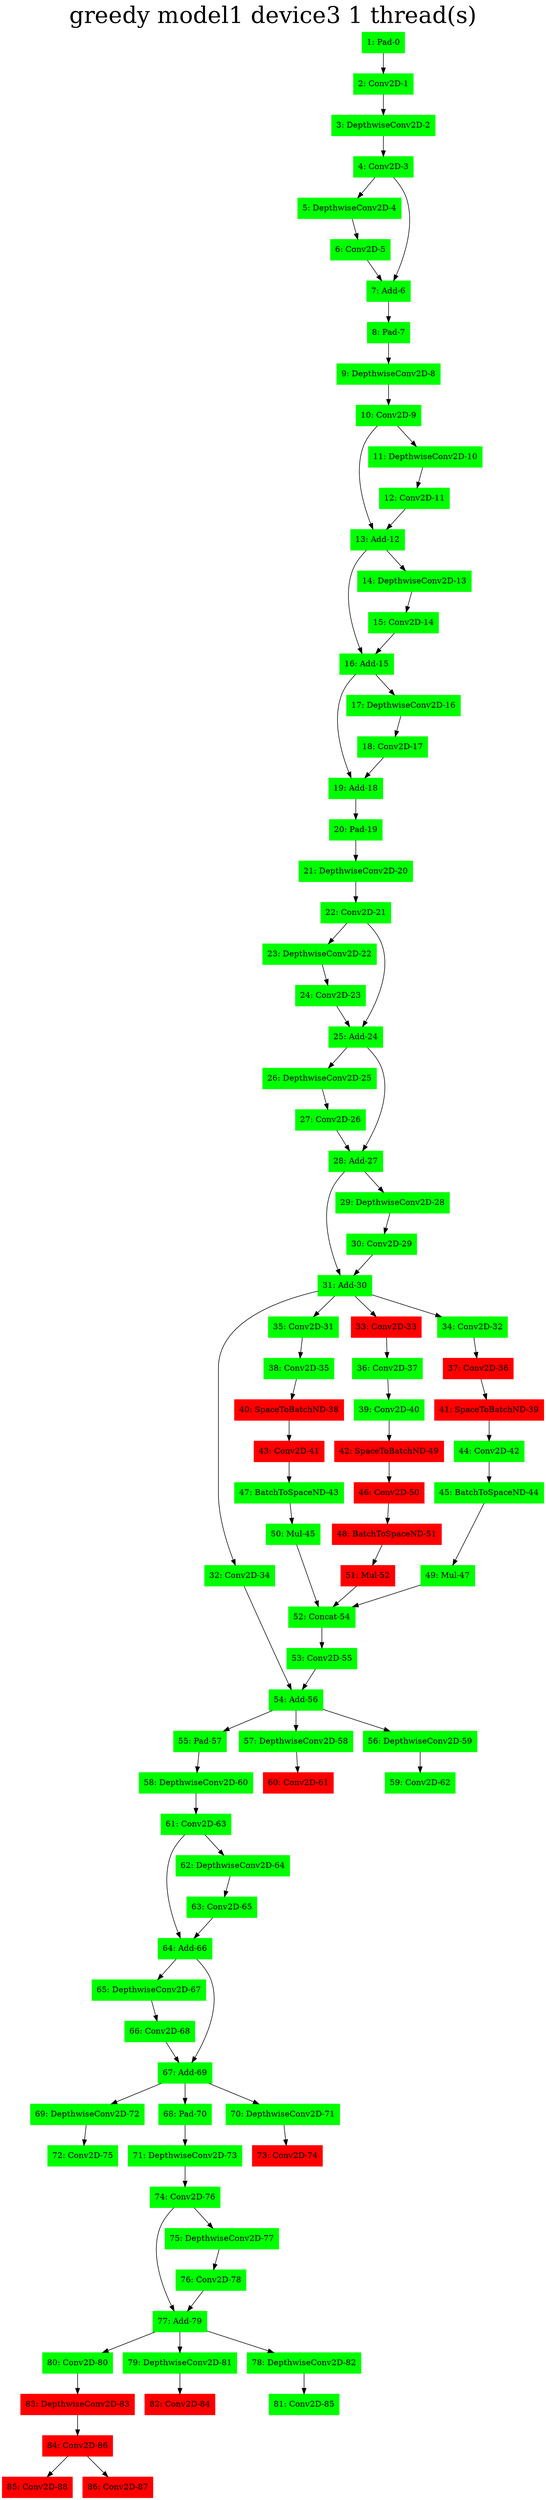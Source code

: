 digraph G {
label     = "greedy model1 device3 1 thread(s)"
    labelloc  =  t // t: Place the graph's title on top.
    fontsize  = 40 // Make title stand out by giving a large font size
    fontcolor = black"1: Pad-0"->"2: Conv2D-1";
"1: Pad-0" [shape=box,style=filled,color=green];
"2: Conv2D-1"->"3: DepthwiseConv2D-2";
"2: Conv2D-1" [shape=box,style=filled,color=green];
"3: DepthwiseConv2D-2"->"4: Conv2D-3";
"3: DepthwiseConv2D-2" [shape=box,style=filled,color=green];
"4: Conv2D-3"->"5: DepthwiseConv2D-4";
"4: Conv2D-3"->"7: Add-6";
"4: Conv2D-3" [shape=box,style=filled,color=green];
"5: DepthwiseConv2D-4"->"6: Conv2D-5";
"5: DepthwiseConv2D-4" [shape=box,style=filled,color=green];
"6: Conv2D-5"->"7: Add-6";
"6: Conv2D-5" [shape=box,style=filled,color=green];
"7: Add-6"->"8: Pad-7";
"7: Add-6" [shape=box,style=filled,color=green];
"8: Pad-7"->"9: DepthwiseConv2D-8";
"8: Pad-7" [shape=box,style=filled,color=green];
"9: DepthwiseConv2D-8"->"10: Conv2D-9";
"9: DepthwiseConv2D-8" [shape=box,style=filled,color=green];
"10: Conv2D-9"->"13: Add-12";
"10: Conv2D-9"->"11: DepthwiseConv2D-10";
"10: Conv2D-9" [shape=box,style=filled,color=green];
"11: DepthwiseConv2D-10"->"12: Conv2D-11";
"11: DepthwiseConv2D-10" [shape=box,style=filled,color=green];
"12: Conv2D-11"->"13: Add-12";
"12: Conv2D-11" [shape=box,style=filled,color=green];
"13: Add-12"->"16: Add-15";
"13: Add-12"->"14: DepthwiseConv2D-13";
"13: Add-12" [shape=box,style=filled,color=green];
"14: DepthwiseConv2D-13"->"15: Conv2D-14";
"14: DepthwiseConv2D-13" [shape=box,style=filled,color=green];
"15: Conv2D-14"->"16: Add-15";
"15: Conv2D-14" [shape=box,style=filled,color=green];
"16: Add-15"->"19: Add-18";
"16: Add-15"->"17: DepthwiseConv2D-16";
"16: Add-15" [shape=box,style=filled,color=green];
"17: DepthwiseConv2D-16"->"18: Conv2D-17";
"17: DepthwiseConv2D-16" [shape=box,style=filled,color=green];
"18: Conv2D-17"->"19: Add-18";
"18: Conv2D-17" [shape=box,style=filled,color=green];
"19: Add-18"->"20: Pad-19";
"19: Add-18" [shape=box,style=filled,color=green];
"20: Pad-19"->"21: DepthwiseConv2D-20";
"20: Pad-19" [shape=box,style=filled,color=green];
"21: DepthwiseConv2D-20"->"22: Conv2D-21";
"21: DepthwiseConv2D-20" [shape=box,style=filled,color=green];
"22: Conv2D-21"->"23: DepthwiseConv2D-22";
"22: Conv2D-21"->"25: Add-24";
"22: Conv2D-21" [shape=box,style=filled,color=green];
"23: DepthwiseConv2D-22"->"24: Conv2D-23";
"23: DepthwiseConv2D-22" [shape=box,style=filled,color=green];
"24: Conv2D-23"->"25: Add-24";
"24: Conv2D-23" [shape=box,style=filled,color=green];
"25: Add-24"->"26: DepthwiseConv2D-25";
"25: Add-24"->"28: Add-27";
"25: Add-24" [shape=box,style=filled,color=green];
"26: DepthwiseConv2D-25"->"27: Conv2D-26";
"26: DepthwiseConv2D-25" [shape=box,style=filled,color=green];
"27: Conv2D-26"->"28: Add-27";
"27: Conv2D-26" [shape=box,style=filled,color=green];
"28: Add-27"->"31: Add-30";
"28: Add-27"->"29: DepthwiseConv2D-28";
"28: Add-27" [shape=box,style=filled,color=green];
"29: DepthwiseConv2D-28"->"30: Conv2D-29";
"29: DepthwiseConv2D-28" [shape=box,style=filled,color=green];
"30: Conv2D-29"->"31: Add-30";
"30: Conv2D-29" [shape=box,style=filled,color=green];
"31: Add-30"->"32: Conv2D-34";
"31: Add-30"->"35: Conv2D-31";
"31: Add-30"->"33: Conv2D-33";
"31: Add-30"->"34: Conv2D-32";
"31: Add-30" [shape=box,style=filled,color=green];
"32: Conv2D-34"->"54: Add-56";
"32: Conv2D-34" [shape=box,style=filled,color=green];
"33: Conv2D-33"->"36: Conv2D-37";
"33: Conv2D-33" [shape=box,style=filled,color=red];
"36: Conv2D-37"->"39: Conv2D-40";
"36: Conv2D-37" [shape=box,style=filled,color=green];
"39: Conv2D-40"->"42: SpaceToBatchND-49";
"39: Conv2D-40" [shape=box,style=filled,color=green];
"42: SpaceToBatchND-49"->"46: Conv2D-50";
"42: SpaceToBatchND-49" [shape=box,style=filled,color=red];
"46: Conv2D-50"->"48: BatchToSpaceND-51";
"46: Conv2D-50" [shape=box,style=filled,color=red];
"48: BatchToSpaceND-51"->"51: Mul-52";
"48: BatchToSpaceND-51" [shape=box,style=filled,color=red];
"51: Mul-52"->"52: Concat-54";
"51: Mul-52" [shape=box,style=filled,color=red];
"34: Conv2D-32"->"37: Conv2D-36";
"34: Conv2D-32" [shape=box,style=filled,color=green];
"37: Conv2D-36"->"41: SpaceToBatchND-39";
"37: Conv2D-36" [shape=box,style=filled,color=red];
"41: SpaceToBatchND-39"->"44: Conv2D-42";
"41: SpaceToBatchND-39" [shape=box,style=filled,color=red];
"44: Conv2D-42"->"45: BatchToSpaceND-44";
"44: Conv2D-42" [shape=box,style=filled,color=green];
"45: BatchToSpaceND-44"->"49: Mul-47";
"45: BatchToSpaceND-44" [shape=box,style=filled,color=green];
"49: Mul-47"->"52: Concat-54";
"49: Mul-47" [shape=box,style=filled,color=green];
"35: Conv2D-31"->"38: Conv2D-35";
"35: Conv2D-31" [shape=box,style=filled,color=green];
"38: Conv2D-35"->"40: SpaceToBatchND-38";
"38: Conv2D-35" [shape=box,style=filled,color=green];
"40: SpaceToBatchND-38"->"43: Conv2D-41";
"40: SpaceToBatchND-38" [shape=box,style=filled,color=red];
"43: Conv2D-41"->"47: BatchToSpaceND-43";
"43: Conv2D-41" [shape=box,style=filled,color=red];
"47: BatchToSpaceND-43"->"50: Mul-45";
"47: BatchToSpaceND-43" [shape=box,style=filled,color=green];
"50: Mul-45"->"52: Concat-54";
"50: Mul-45" [shape=box,style=filled,color=green];
"52: Concat-54"->"53: Conv2D-55";
"52: Concat-54" [shape=box,style=filled,color=green];
"53: Conv2D-55"->"54: Add-56";
"53: Conv2D-55" [shape=box,style=filled,color=green];
"54: Add-56"->"55: Pad-57";
"54: Add-56"->"57: DepthwiseConv2D-58";
"54: Add-56"->"56: DepthwiseConv2D-59";
"54: Add-56" [shape=box,style=filled,color=green];
"55: Pad-57"->"58: DepthwiseConv2D-60";
"55: Pad-57" [shape=box,style=filled,color=green];
"58: DepthwiseConv2D-60"->"61: Conv2D-63";
"58: DepthwiseConv2D-60" [shape=box,style=filled,color=green];
"61: Conv2D-63"->"64: Add-66";
"61: Conv2D-63"->"62: DepthwiseConv2D-64";
"61: Conv2D-63" [shape=box,style=filled,color=green];
"62: DepthwiseConv2D-64"->"63: Conv2D-65";
"62: DepthwiseConv2D-64" [shape=box,style=filled,color=green];
"63: Conv2D-65"->"64: Add-66";
"63: Conv2D-65" [shape=box,style=filled,color=green];
"64: Add-66"->"65: DepthwiseConv2D-67";
"64: Add-66"->"67: Add-69";
"64: Add-66" [shape=box,style=filled,color=green];
"65: DepthwiseConv2D-67"->"66: Conv2D-68";
"65: DepthwiseConv2D-67" [shape=box,style=filled,color=green];
"66: Conv2D-68"->"67: Add-69";
"66: Conv2D-68" [shape=box,style=filled,color=green];
"67: Add-69"->"69: DepthwiseConv2D-72";
"67: Add-69"->"68: Pad-70";
"67: Add-69"->"70: DepthwiseConv2D-71";
"67: Add-69" [shape=box,style=filled,color=green];
"68: Pad-70"->"71: DepthwiseConv2D-73";
"68: Pad-70" [shape=box,style=filled,color=green];
"71: DepthwiseConv2D-73"->"74: Conv2D-76";
"71: DepthwiseConv2D-73" [shape=box,style=filled,color=green];
"74: Conv2D-76"->"77: Add-79";
"74: Conv2D-76"->"75: DepthwiseConv2D-77";
"74: Conv2D-76" [shape=box,style=filled,color=green];
"75: DepthwiseConv2D-77"->"76: Conv2D-78";
"75: DepthwiseConv2D-77" [shape=box,style=filled,color=green];
"76: Conv2D-78"->"77: Add-79";
"76: Conv2D-78" [shape=box,style=filled,color=green];
"77: Add-79"->"80: Conv2D-80";
"77: Add-79"->"79: DepthwiseConv2D-81";
"77: Add-79"->"78: DepthwiseConv2D-82";
"77: Add-79" [shape=box,style=filled,color=green];
"80: Conv2D-80"->"83: DepthwiseConv2D-83";
"80: Conv2D-80" [shape=box,style=filled,color=green];
"83: DepthwiseConv2D-83"->"84: Conv2D-86";
"83: DepthwiseConv2D-83" [shape=box,style=filled,color=red];
"84: Conv2D-86"->"85: Conv2D-88";
"84: Conv2D-86"->"86: Conv2D-87";
"84: Conv2D-86" [shape=box,style=filled,color=red];
"85: Conv2D-88" [shape=box,style=filled,color=red];
"86: Conv2D-87" [shape=box,style=filled,color=red];
"78: DepthwiseConv2D-82"->"81: Conv2D-85";
"78: DepthwiseConv2D-82" [shape=box,style=filled,color=green];
"81: Conv2D-85" [shape=box,style=filled,color=green];
"79: DepthwiseConv2D-81"->"82: Conv2D-84";
"79: DepthwiseConv2D-81" [shape=box,style=filled,color=green];
"82: Conv2D-84" [shape=box,style=filled,color=red];
"69: DepthwiseConv2D-72"->"72: Conv2D-75";
"69: DepthwiseConv2D-72" [shape=box,style=filled,color=green];
"72: Conv2D-75" [shape=box,style=filled,color=green];
"70: DepthwiseConv2D-71"->"73: Conv2D-74";
"70: DepthwiseConv2D-71" [shape=box,style=filled,color=green];
"73: Conv2D-74" [shape=box,style=filled,color=red];
"56: DepthwiseConv2D-59"->"59: Conv2D-62";
"56: DepthwiseConv2D-59" [shape=box,style=filled,color=green];
"59: Conv2D-62" [shape=box,style=filled,color=green];
"57: DepthwiseConv2D-58"->"60: Conv2D-61";
"57: DepthwiseConv2D-58" [shape=box,style=filled,color=green];
"60: Conv2D-61" [shape=box,style=filled,color=red];
}